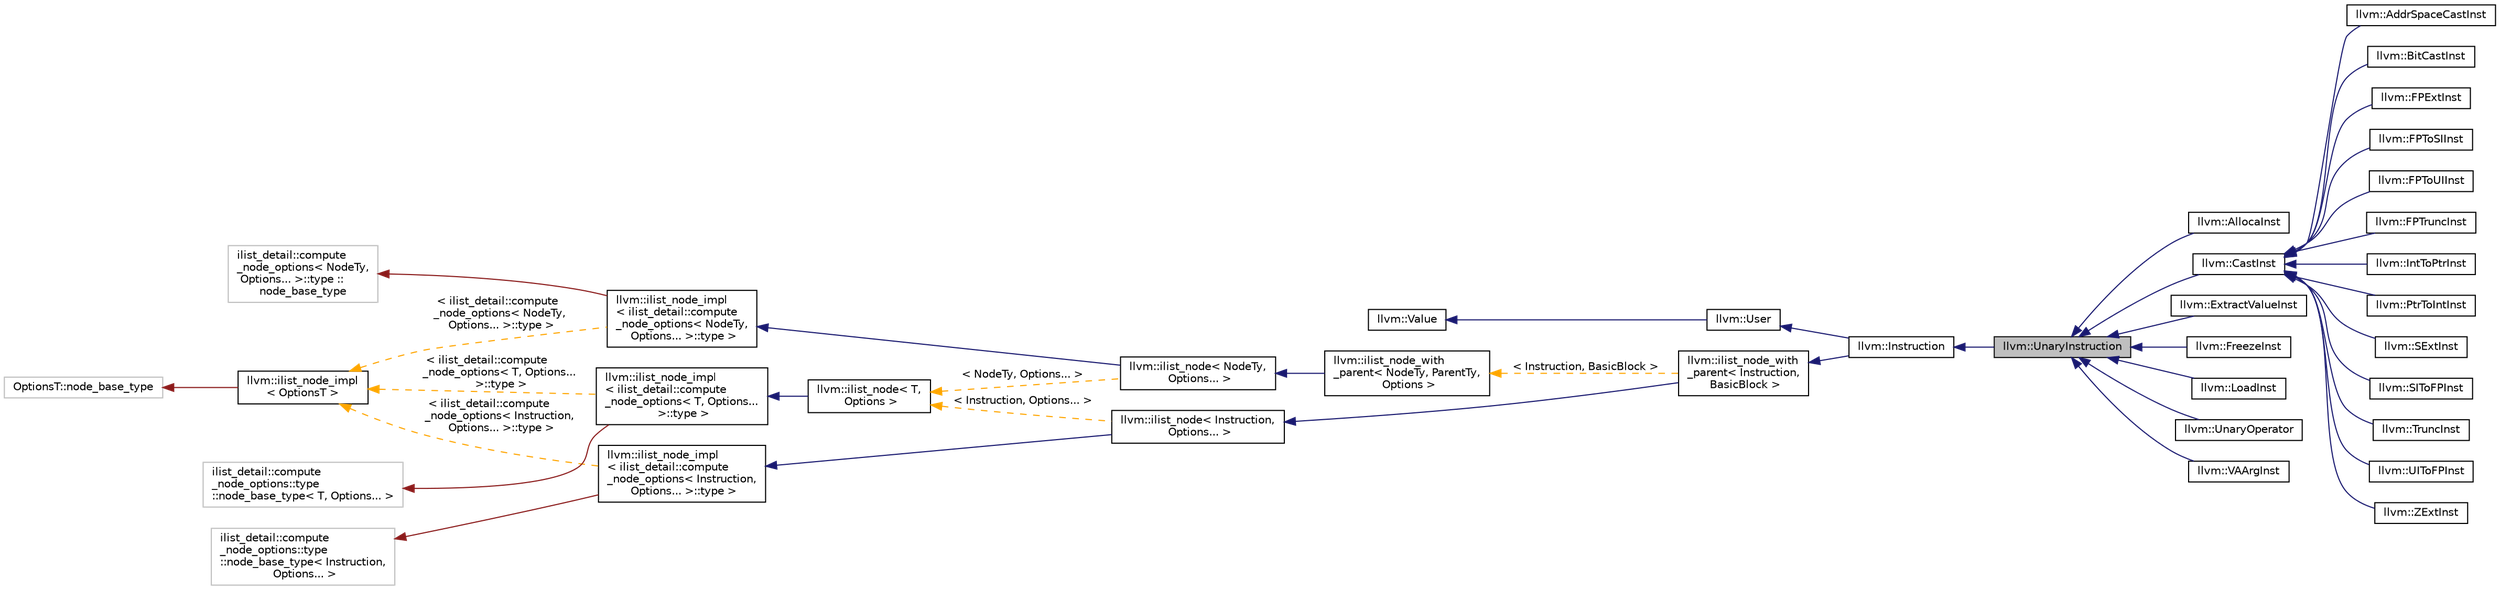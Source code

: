 digraph "llvm::UnaryInstruction"
{
 // LATEX_PDF_SIZE
  bgcolor="transparent";
  edge [fontname="Helvetica",fontsize="10",labelfontname="Helvetica",labelfontsize="10"];
  node [fontname="Helvetica",fontsize="10",shape=record];
  rankdir="LR";
  Node1 [label="llvm::UnaryInstruction",height=0.2,width=0.4,color="black", fillcolor="grey75", style="filled", fontcolor="black",tooltip=" "];
  Node2 -> Node1 [dir="back",color="midnightblue",fontsize="10",style="solid",fontname="Helvetica"];
  Node2 [label="llvm::Instruction",height=0.2,width=0.4,color="black",URL="$classllvm_1_1Instruction.html",tooltip=" "];
  Node3 -> Node2 [dir="back",color="midnightblue",fontsize="10",style="solid",fontname="Helvetica"];
  Node3 [label="llvm::User",height=0.2,width=0.4,color="black",URL="$classllvm_1_1User.html",tooltip=" "];
  Node4 -> Node3 [dir="back",color="midnightblue",fontsize="10",style="solid",fontname="Helvetica"];
  Node4 [label="llvm::Value",height=0.2,width=0.4,color="black",URL="$classllvm_1_1Value.html",tooltip="LLVM Value Representation."];
  Node5 -> Node2 [dir="back",color="midnightblue",fontsize="10",style="solid",fontname="Helvetica"];
  Node5 [label="llvm::ilist_node_with\l_parent\< Instruction,\l BasicBlock \>",height=0.2,width=0.4,color="black",URL="$classllvm_1_1ilist__node__with__parent.html",tooltip=" "];
  Node6 -> Node5 [dir="back",color="midnightblue",fontsize="10",style="solid",fontname="Helvetica"];
  Node6 [label="llvm::ilist_node\< Instruction,\l Options... \>",height=0.2,width=0.4,color="black",URL="$classllvm_1_1ilist__node.html",tooltip=" "];
  Node7 -> Node6 [dir="back",color="midnightblue",fontsize="10",style="solid",fontname="Helvetica"];
  Node7 [label="llvm::ilist_node_impl\l\< ilist_detail::compute\l_node_options\< Instruction,\l Options... \>::type \>",height=0.2,width=0.4,color="black",URL="$classllvm_1_1ilist__node__impl.html",tooltip=" "];
  Node8 -> Node7 [dir="back",color="firebrick4",fontsize="10",style="solid",fontname="Helvetica"];
  Node8 [label="ilist_detail::compute\l_node_options::type \l::node_base_type\< Instruction,\l Options... \>",height=0.2,width=0.4,color="grey75",tooltip=" "];
  Node9 -> Node7 [dir="back",color="orange",fontsize="10",style="dashed",label=" \< ilist_detail::compute\l_node_options\< Instruction,\l Options... \>::type \>" ,fontname="Helvetica"];
  Node9 [label="llvm::ilist_node_impl\l\< OptionsT \>",height=0.2,width=0.4,color="black",URL="$classllvm_1_1ilist__node__impl.html",tooltip="Implementation for an ilist node."];
  Node10 -> Node9 [dir="back",color="firebrick4",fontsize="10",style="solid",fontname="Helvetica"];
  Node10 [label="OptionsT::node_base_type",height=0.2,width=0.4,color="grey75",tooltip=" "];
  Node11 -> Node6 [dir="back",color="orange",fontsize="10",style="dashed",label=" \< Instruction, Options... \>" ,fontname="Helvetica"];
  Node11 [label="llvm::ilist_node\< T,\l Options \>",height=0.2,width=0.4,color="black",URL="$classllvm_1_1ilist__node.html",tooltip=" "];
  Node12 -> Node11 [dir="back",color="midnightblue",fontsize="10",style="solid",fontname="Helvetica"];
  Node12 [label="llvm::ilist_node_impl\l\< ilist_detail::compute\l_node_options\< T, Options...\l \>::type \>",height=0.2,width=0.4,color="black",URL="$classllvm_1_1ilist__node__impl.html",tooltip=" "];
  Node13 -> Node12 [dir="back",color="firebrick4",fontsize="10",style="solid",fontname="Helvetica"];
  Node13 [label="ilist_detail::compute\l_node_options::type \l::node_base_type\< T, Options... \>",height=0.2,width=0.4,color="grey75",tooltip=" "];
  Node9 -> Node12 [dir="back",color="orange",fontsize="10",style="dashed",label=" \< ilist_detail::compute\l_node_options\< T, Options...\l \>::type \>" ,fontname="Helvetica"];
  Node14 -> Node5 [dir="back",color="orange",fontsize="10",style="dashed",label=" \< Instruction, BasicBlock \>" ,fontname="Helvetica"];
  Node14 [label="llvm::ilist_node_with\l_parent\< NodeTy, ParentTy,\l Options \>",height=0.2,width=0.4,color="black",URL="$classllvm_1_1ilist__node__with__parent.html",tooltip="An ilist node that can access its parent list."];
  Node15 -> Node14 [dir="back",color="midnightblue",fontsize="10",style="solid",fontname="Helvetica"];
  Node15 [label="llvm::ilist_node\< NodeTy,\l Options... \>",height=0.2,width=0.4,color="black",URL="$classllvm_1_1ilist__node.html",tooltip=" "];
  Node16 -> Node15 [dir="back",color="midnightblue",fontsize="10",style="solid",fontname="Helvetica"];
  Node16 [label="llvm::ilist_node_impl\l\< ilist_detail::compute\l_node_options\< NodeTy,\l Options... \>::type \>",height=0.2,width=0.4,color="black",URL="$classllvm_1_1ilist__node__impl.html",tooltip=" "];
  Node17 -> Node16 [dir="back",color="firebrick4",fontsize="10",style="solid",fontname="Helvetica"];
  Node17 [label="ilist_detail::compute\l_node_options\< NodeTy,\l Options... \>::type ::\lnode_base_type",height=0.2,width=0.4,color="grey75",tooltip=" "];
  Node9 -> Node16 [dir="back",color="orange",fontsize="10",style="dashed",label=" \< ilist_detail::compute\l_node_options\< NodeTy,\l Options... \>::type \>" ,fontname="Helvetica"];
  Node11 -> Node15 [dir="back",color="orange",fontsize="10",style="dashed",label=" \< NodeTy, Options... \>" ,fontname="Helvetica"];
  Node1 -> Node18 [dir="back",color="midnightblue",fontsize="10",style="solid",fontname="Helvetica"];
  Node18 [label="llvm::AllocaInst",height=0.2,width=0.4,color="black",URL="$classllvm_1_1AllocaInst.html",tooltip="an instruction to allocate memory on the stack"];
  Node1 -> Node19 [dir="back",color="midnightblue",fontsize="10",style="solid",fontname="Helvetica"];
  Node19 [label="llvm::CastInst",height=0.2,width=0.4,color="black",URL="$classllvm_1_1CastInst.html",tooltip="This is the base class for all instructions that perform data casts."];
  Node19 -> Node20 [dir="back",color="midnightblue",fontsize="10",style="solid",fontname="Helvetica"];
  Node20 [label="llvm::AddrSpaceCastInst",height=0.2,width=0.4,color="black",URL="$classllvm_1_1AddrSpaceCastInst.html",tooltip="This class represents a conversion between pointers from one address space to another."];
  Node19 -> Node21 [dir="back",color="midnightblue",fontsize="10",style="solid",fontname="Helvetica"];
  Node21 [label="llvm::BitCastInst",height=0.2,width=0.4,color="black",URL="$classllvm_1_1BitCastInst.html",tooltip="This class represents a no-op cast from one type to another."];
  Node19 -> Node22 [dir="back",color="midnightblue",fontsize="10",style="solid",fontname="Helvetica"];
  Node22 [label="llvm::FPExtInst",height=0.2,width=0.4,color="black",URL="$classllvm_1_1FPExtInst.html",tooltip="This class represents an extension of floating point types."];
  Node19 -> Node23 [dir="back",color="midnightblue",fontsize="10",style="solid",fontname="Helvetica"];
  Node23 [label="llvm::FPToSIInst",height=0.2,width=0.4,color="black",URL="$classllvm_1_1FPToSIInst.html",tooltip="This class represents a cast from floating point to signed integer."];
  Node19 -> Node24 [dir="back",color="midnightblue",fontsize="10",style="solid",fontname="Helvetica"];
  Node24 [label="llvm::FPToUIInst",height=0.2,width=0.4,color="black",URL="$classllvm_1_1FPToUIInst.html",tooltip="This class represents a cast from floating point to unsigned integer."];
  Node19 -> Node25 [dir="back",color="midnightblue",fontsize="10",style="solid",fontname="Helvetica"];
  Node25 [label="llvm::FPTruncInst",height=0.2,width=0.4,color="black",URL="$classllvm_1_1FPTruncInst.html",tooltip="This class represents a truncation of floating point types."];
  Node19 -> Node26 [dir="back",color="midnightblue",fontsize="10",style="solid",fontname="Helvetica"];
  Node26 [label="llvm::IntToPtrInst",height=0.2,width=0.4,color="black",URL="$classllvm_1_1IntToPtrInst.html",tooltip="This class represents a cast from an integer to a pointer."];
  Node19 -> Node27 [dir="back",color="midnightblue",fontsize="10",style="solid",fontname="Helvetica"];
  Node27 [label="llvm::PtrToIntInst",height=0.2,width=0.4,color="black",URL="$classllvm_1_1PtrToIntInst.html",tooltip="This class represents a cast from a pointer to an integer."];
  Node19 -> Node28 [dir="back",color="midnightblue",fontsize="10",style="solid",fontname="Helvetica"];
  Node28 [label="llvm::SExtInst",height=0.2,width=0.4,color="black",URL="$classllvm_1_1SExtInst.html",tooltip="This class represents a sign extension of integer types."];
  Node19 -> Node29 [dir="back",color="midnightblue",fontsize="10",style="solid",fontname="Helvetica"];
  Node29 [label="llvm::SIToFPInst",height=0.2,width=0.4,color="black",URL="$classllvm_1_1SIToFPInst.html",tooltip="This class represents a cast from signed integer to floating point."];
  Node19 -> Node30 [dir="back",color="midnightblue",fontsize="10",style="solid",fontname="Helvetica"];
  Node30 [label="llvm::TruncInst",height=0.2,width=0.4,color="black",URL="$classllvm_1_1TruncInst.html",tooltip="This class represents a truncation of integer types."];
  Node19 -> Node31 [dir="back",color="midnightblue",fontsize="10",style="solid",fontname="Helvetica"];
  Node31 [label="llvm::UIToFPInst",height=0.2,width=0.4,color="black",URL="$classllvm_1_1UIToFPInst.html",tooltip="This class represents a cast unsigned integer to floating point."];
  Node19 -> Node32 [dir="back",color="midnightblue",fontsize="10",style="solid",fontname="Helvetica"];
  Node32 [label="llvm::ZExtInst",height=0.2,width=0.4,color="black",URL="$classllvm_1_1ZExtInst.html",tooltip="This class represents zero extension of integer types."];
  Node1 -> Node33 [dir="back",color="midnightblue",fontsize="10",style="solid",fontname="Helvetica"];
  Node33 [label="llvm::ExtractValueInst",height=0.2,width=0.4,color="black",URL="$classllvm_1_1ExtractValueInst.html",tooltip="This instruction extracts a struct member or array element value from an aggregate value."];
  Node1 -> Node34 [dir="back",color="midnightblue",fontsize="10",style="solid",fontname="Helvetica"];
  Node34 [label="llvm::FreezeInst",height=0.2,width=0.4,color="black",URL="$classllvm_1_1FreezeInst.html",tooltip="This class represents a freeze function that returns random concrete value if an operand is either a ..."];
  Node1 -> Node35 [dir="back",color="midnightblue",fontsize="10",style="solid",fontname="Helvetica"];
  Node35 [label="llvm::LoadInst",height=0.2,width=0.4,color="black",URL="$classllvm_1_1LoadInst.html",tooltip="An instruction for reading from memory."];
  Node1 -> Node36 [dir="back",color="midnightblue",fontsize="10",style="solid",fontname="Helvetica"];
  Node36 [label="llvm::UnaryOperator",height=0.2,width=0.4,color="black",URL="$classllvm_1_1UnaryOperator.html",tooltip=" "];
  Node1 -> Node37 [dir="back",color="midnightblue",fontsize="10",style="solid",fontname="Helvetica"];
  Node37 [label="llvm::VAArgInst",height=0.2,width=0.4,color="black",URL="$classllvm_1_1VAArgInst.html",tooltip="This class represents the va_arg llvm instruction, which returns an argument of the specified type gi..."];
}
